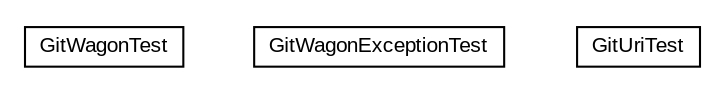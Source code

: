 #!/usr/local/bin/dot
#
# Class diagram 
# Generated by UMLGraph version R5_6-24-gf6e263 (http://www.umlgraph.org/)
#

digraph G {
	edge [fontname="arial",fontsize=10,labelfontname="arial",labelfontsize=10];
	node [fontname="arial",fontsize=10,shape=plaintext];
	nodesep=0.25;
	ranksep=0.5;
	// net.trajano.wagon.git.test.GitWagonTest
	c0 [label=<<table title="net.trajano.wagon.git.test.GitWagonTest" border="0" cellborder="1" cellspacing="0" cellpadding="2" port="p" href="./GitWagonTest.html">
		<tr><td><table border="0" cellspacing="0" cellpadding="1">
<tr><td align="center" balign="center"> GitWagonTest </td></tr>
		</table></td></tr>
		</table>>, URL="./GitWagonTest.html", fontname="arial", fontcolor="black", fontsize=10.0];
	// net.trajano.wagon.git.test.GitWagonExceptionTest
	c1 [label=<<table title="net.trajano.wagon.git.test.GitWagonExceptionTest" border="0" cellborder="1" cellspacing="0" cellpadding="2" port="p" href="./GitWagonExceptionTest.html">
		<tr><td><table border="0" cellspacing="0" cellpadding="1">
<tr><td align="center" balign="center"> GitWagonExceptionTest </td></tr>
		</table></td></tr>
		</table>>, URL="./GitWagonExceptionTest.html", fontname="arial", fontcolor="black", fontsize=10.0];
	// net.trajano.wagon.git.test.GitUriTest
	c2 [label=<<table title="net.trajano.wagon.git.test.GitUriTest" border="0" cellborder="1" cellspacing="0" cellpadding="2" port="p" href="./GitUriTest.html">
		<tr><td><table border="0" cellspacing="0" cellpadding="1">
<tr><td align="center" balign="center"> GitUriTest </td></tr>
		</table></td></tr>
		</table>>, URL="./GitUriTest.html", fontname="arial", fontcolor="black", fontsize=10.0];
}

